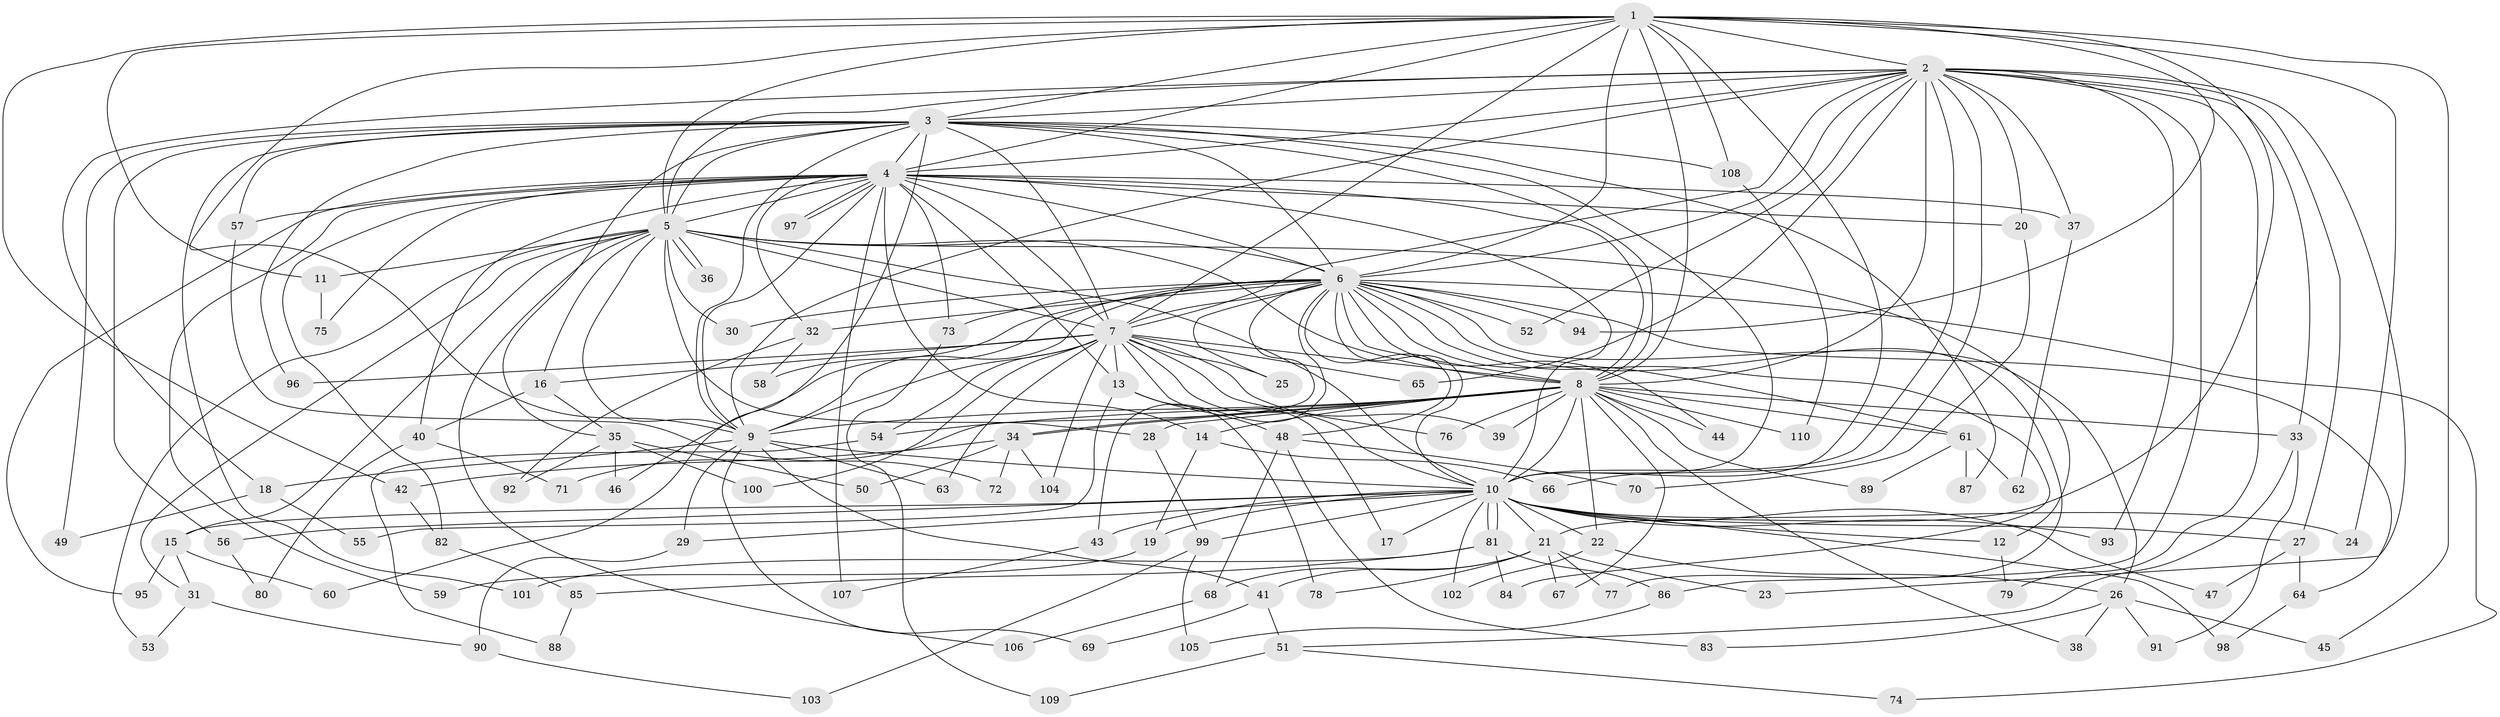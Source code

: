 // coarse degree distribution, {6: 0.030303030303030304, 32: 0.030303030303030304, 5: 0.12121212121212122, 2: 0.3939393939393939, 1: 0.30303030303030304, 3: 0.06060606060606061, 10: 0.030303030303030304, 4: 0.030303030303030304}
// Generated by graph-tools (version 1.1) at 2025/17/03/04/25 18:17:21]
// undirected, 110 vertices, 245 edges
graph export_dot {
graph [start="1"]
  node [color=gray90,style=filled];
  1;
  2;
  3;
  4;
  5;
  6;
  7;
  8;
  9;
  10;
  11;
  12;
  13;
  14;
  15;
  16;
  17;
  18;
  19;
  20;
  21;
  22;
  23;
  24;
  25;
  26;
  27;
  28;
  29;
  30;
  31;
  32;
  33;
  34;
  35;
  36;
  37;
  38;
  39;
  40;
  41;
  42;
  43;
  44;
  45;
  46;
  47;
  48;
  49;
  50;
  51;
  52;
  53;
  54;
  55;
  56;
  57;
  58;
  59;
  60;
  61;
  62;
  63;
  64;
  65;
  66;
  67;
  68;
  69;
  70;
  71;
  72;
  73;
  74;
  75;
  76;
  77;
  78;
  79;
  80;
  81;
  82;
  83;
  84;
  85;
  86;
  87;
  88;
  89;
  90;
  91;
  92;
  93;
  94;
  95;
  96;
  97;
  98;
  99;
  100;
  101;
  102;
  103;
  104;
  105;
  106;
  107;
  108;
  109;
  110;
  1 -- 2;
  1 -- 3;
  1 -- 4;
  1 -- 5;
  1 -- 6;
  1 -- 7;
  1 -- 8;
  1 -- 9;
  1 -- 10;
  1 -- 11;
  1 -- 21;
  1 -- 24;
  1 -- 42;
  1 -- 45;
  1 -- 94;
  1 -- 108;
  2 -- 3;
  2 -- 4;
  2 -- 5;
  2 -- 6;
  2 -- 7;
  2 -- 8;
  2 -- 9;
  2 -- 10;
  2 -- 18;
  2 -- 20;
  2 -- 23;
  2 -- 27;
  2 -- 33;
  2 -- 37;
  2 -- 52;
  2 -- 65;
  2 -- 66;
  2 -- 79;
  2 -- 86;
  2 -- 93;
  3 -- 4;
  3 -- 5;
  3 -- 6;
  3 -- 7;
  3 -- 8;
  3 -- 9;
  3 -- 10;
  3 -- 35;
  3 -- 49;
  3 -- 56;
  3 -- 57;
  3 -- 60;
  3 -- 87;
  3 -- 96;
  3 -- 101;
  3 -- 108;
  4 -- 5;
  4 -- 6;
  4 -- 7;
  4 -- 8;
  4 -- 9;
  4 -- 10;
  4 -- 13;
  4 -- 14;
  4 -- 20;
  4 -- 32;
  4 -- 37;
  4 -- 40;
  4 -- 57;
  4 -- 59;
  4 -- 73;
  4 -- 75;
  4 -- 82;
  4 -- 95;
  4 -- 97;
  4 -- 97;
  4 -- 107;
  5 -- 6;
  5 -- 7;
  5 -- 8;
  5 -- 9;
  5 -- 10;
  5 -- 11;
  5 -- 12;
  5 -- 15;
  5 -- 16;
  5 -- 28;
  5 -- 30;
  5 -- 31;
  5 -- 36;
  5 -- 36;
  5 -- 53;
  5 -- 106;
  6 -- 7;
  6 -- 8;
  6 -- 9;
  6 -- 10;
  6 -- 25;
  6 -- 26;
  6 -- 30;
  6 -- 32;
  6 -- 43;
  6 -- 44;
  6 -- 46;
  6 -- 48;
  6 -- 52;
  6 -- 58;
  6 -- 61;
  6 -- 64;
  6 -- 71;
  6 -- 73;
  6 -- 74;
  6 -- 77;
  6 -- 84;
  6 -- 94;
  7 -- 8;
  7 -- 9;
  7 -- 10;
  7 -- 13;
  7 -- 16;
  7 -- 17;
  7 -- 25;
  7 -- 39;
  7 -- 54;
  7 -- 63;
  7 -- 65;
  7 -- 76;
  7 -- 96;
  7 -- 100;
  7 -- 104;
  8 -- 9;
  8 -- 10;
  8 -- 14;
  8 -- 22;
  8 -- 28;
  8 -- 33;
  8 -- 34;
  8 -- 34;
  8 -- 38;
  8 -- 39;
  8 -- 44;
  8 -- 54;
  8 -- 61;
  8 -- 67;
  8 -- 76;
  8 -- 89;
  8 -- 110;
  9 -- 10;
  9 -- 18;
  9 -- 29;
  9 -- 41;
  9 -- 63;
  9 -- 69;
  10 -- 12;
  10 -- 15;
  10 -- 17;
  10 -- 19;
  10 -- 21;
  10 -- 22;
  10 -- 24;
  10 -- 27;
  10 -- 29;
  10 -- 43;
  10 -- 47;
  10 -- 56;
  10 -- 81;
  10 -- 81;
  10 -- 93;
  10 -- 98;
  10 -- 99;
  10 -- 102;
  11 -- 75;
  12 -- 79;
  13 -- 48;
  13 -- 55;
  13 -- 78;
  14 -- 19;
  14 -- 66;
  15 -- 31;
  15 -- 60;
  15 -- 95;
  16 -- 35;
  16 -- 40;
  18 -- 49;
  18 -- 55;
  19 -- 59;
  20 -- 70;
  21 -- 23;
  21 -- 41;
  21 -- 67;
  21 -- 68;
  21 -- 77;
  21 -- 78;
  22 -- 26;
  22 -- 102;
  26 -- 38;
  26 -- 45;
  26 -- 83;
  26 -- 91;
  27 -- 47;
  27 -- 64;
  28 -- 99;
  29 -- 90;
  31 -- 53;
  31 -- 90;
  32 -- 58;
  32 -- 92;
  33 -- 51;
  33 -- 91;
  34 -- 42;
  34 -- 50;
  34 -- 72;
  34 -- 104;
  35 -- 46;
  35 -- 50;
  35 -- 92;
  35 -- 100;
  37 -- 62;
  40 -- 71;
  40 -- 80;
  41 -- 51;
  41 -- 69;
  42 -- 82;
  43 -- 107;
  48 -- 68;
  48 -- 70;
  48 -- 83;
  51 -- 74;
  51 -- 109;
  54 -- 88;
  56 -- 80;
  57 -- 72;
  61 -- 62;
  61 -- 87;
  61 -- 89;
  64 -- 98;
  68 -- 106;
  73 -- 109;
  81 -- 84;
  81 -- 85;
  81 -- 86;
  81 -- 101;
  82 -- 85;
  85 -- 88;
  86 -- 105;
  90 -- 103;
  99 -- 103;
  99 -- 105;
  108 -- 110;
}
